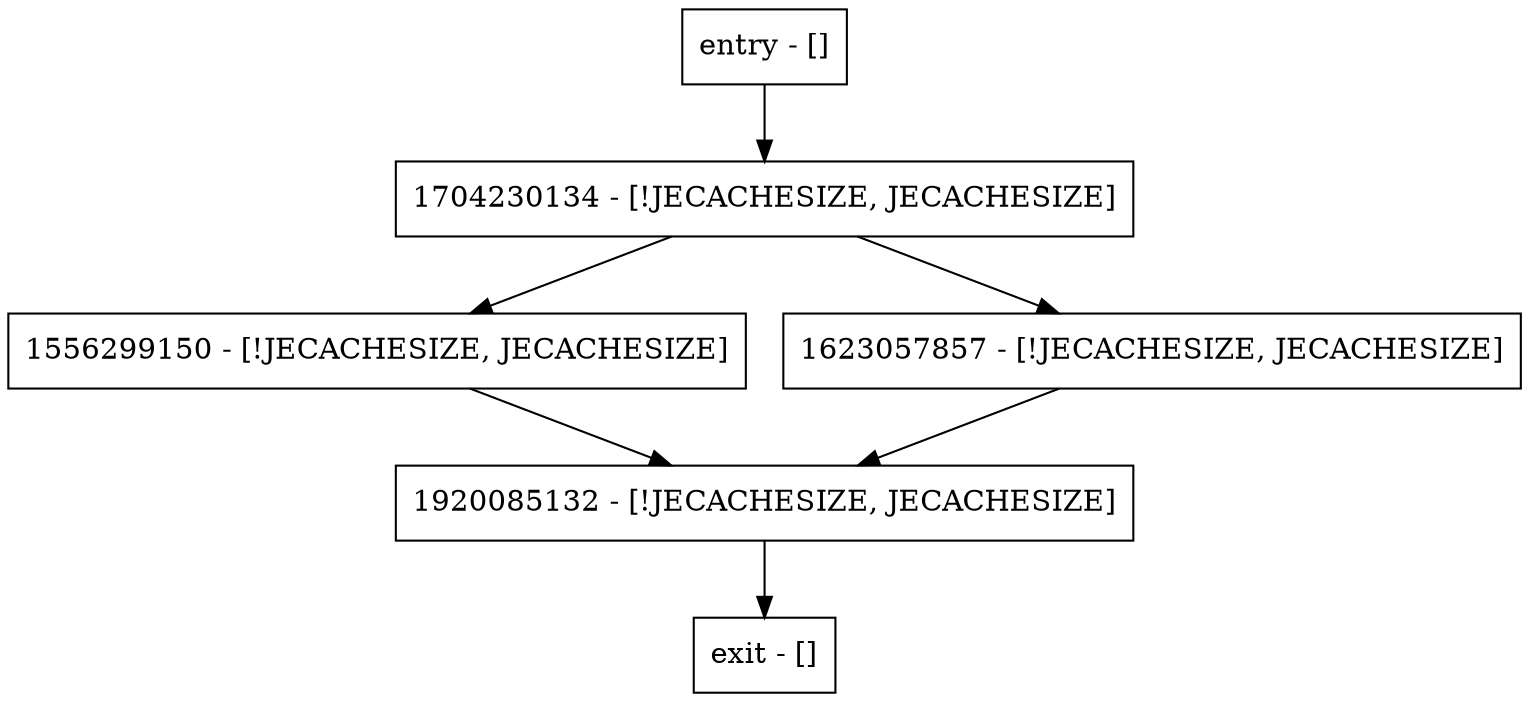 digraph <clinit> {
node [shape=record];
entry [label="entry - []"];
exit [label="exit - []"];
1556299150 [label="1556299150 - [!JECACHESIZE, JECACHESIZE]"];
1704230134 [label="1704230134 - [!JECACHESIZE, JECACHESIZE]"];
1623057857 [label="1623057857 - [!JECACHESIZE, JECACHESIZE]"];
1920085132 [label="1920085132 - [!JECACHESIZE, JECACHESIZE]"];
entry;
exit;
entry -> 1704230134;
1556299150 -> 1920085132;
1704230134 -> 1556299150;
1704230134 -> 1623057857;
1623057857 -> 1920085132;
1920085132 -> exit;
}
